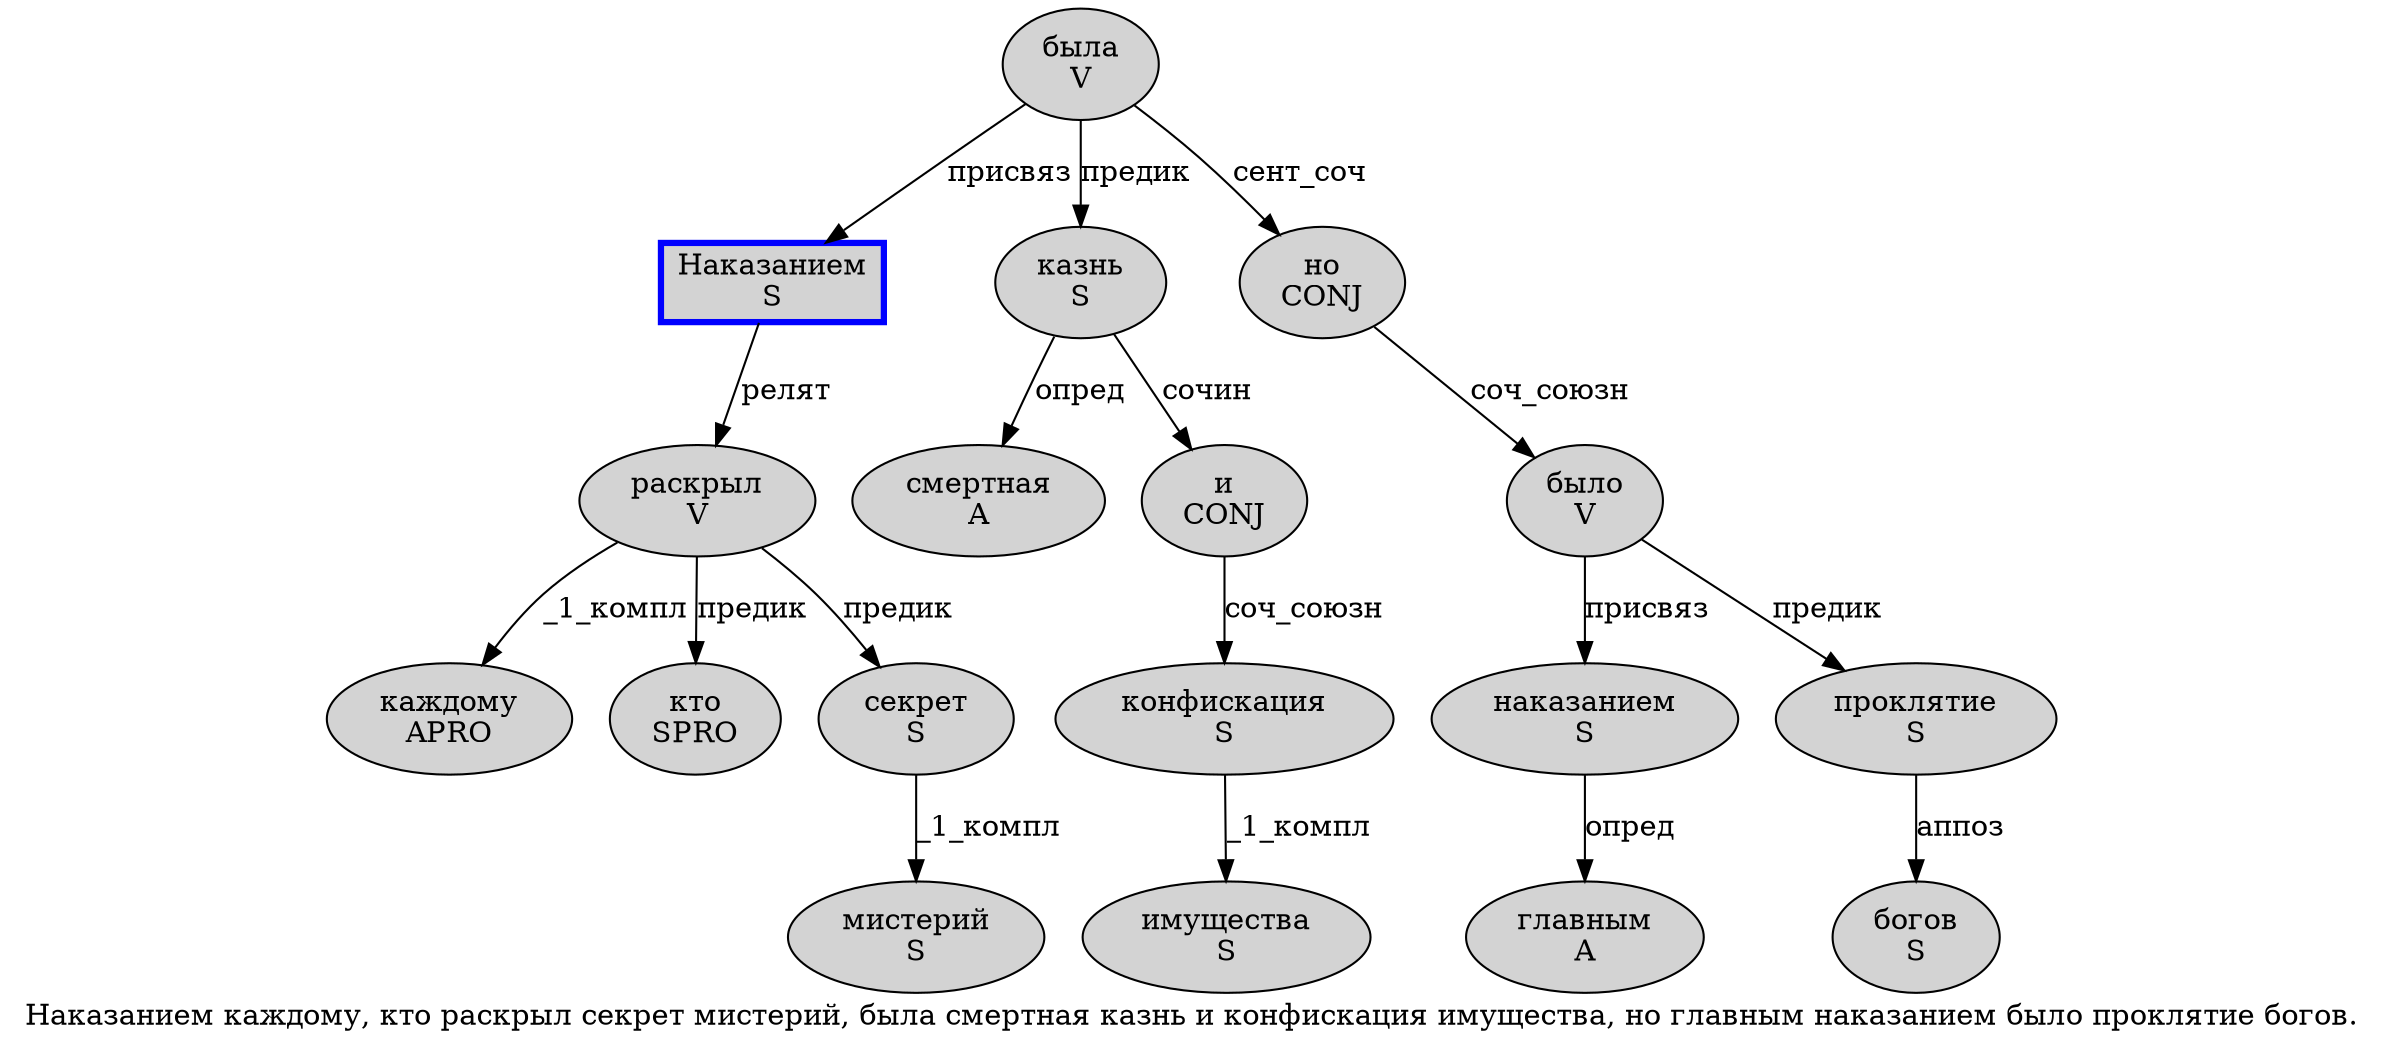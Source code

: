digraph SENTENCE_1072 {
	graph [label="Наказанием каждому, кто раскрыл секрет мистерий, была смертная казнь и конфискация имущества, но главным наказанием было проклятие богов."]
	node [style=filled]
		0 [label="Наказанием
S" color=blue fillcolor=lightgray penwidth=3 shape=box]
		1 [label="каждому
APRO" color="" fillcolor=lightgray penwidth=1 shape=ellipse]
		3 [label="кто
SPRO" color="" fillcolor=lightgray penwidth=1 shape=ellipse]
		4 [label="раскрыл
V" color="" fillcolor=lightgray penwidth=1 shape=ellipse]
		5 [label="секрет
S" color="" fillcolor=lightgray penwidth=1 shape=ellipse]
		6 [label="мистерий
S" color="" fillcolor=lightgray penwidth=1 shape=ellipse]
		8 [label="была
V" color="" fillcolor=lightgray penwidth=1 shape=ellipse]
		9 [label="смертная
A" color="" fillcolor=lightgray penwidth=1 shape=ellipse]
		10 [label="казнь
S" color="" fillcolor=lightgray penwidth=1 shape=ellipse]
		11 [label="и
CONJ" color="" fillcolor=lightgray penwidth=1 shape=ellipse]
		12 [label="конфискация
S" color="" fillcolor=lightgray penwidth=1 shape=ellipse]
		13 [label="имущества
S" color="" fillcolor=lightgray penwidth=1 shape=ellipse]
		15 [label="но
CONJ" color="" fillcolor=lightgray penwidth=1 shape=ellipse]
		16 [label="главным
A" color="" fillcolor=lightgray penwidth=1 shape=ellipse]
		17 [label="наказанием
S" color="" fillcolor=lightgray penwidth=1 shape=ellipse]
		18 [label="было
V" color="" fillcolor=lightgray penwidth=1 shape=ellipse]
		19 [label="проклятие
S" color="" fillcolor=lightgray penwidth=1 shape=ellipse]
		20 [label="богов
S" color="" fillcolor=lightgray penwidth=1 shape=ellipse]
			10 -> 9 [label="опред"]
			10 -> 11 [label="сочин"]
			18 -> 17 [label="присвяз"]
			18 -> 19 [label="предик"]
			15 -> 18 [label="соч_союзн"]
			17 -> 16 [label="опред"]
			5 -> 6 [label="_1_компл"]
			19 -> 20 [label="аппоз"]
			11 -> 12 [label="соч_союзн"]
			8 -> 0 [label="присвяз"]
			8 -> 10 [label="предик"]
			8 -> 15 [label="сент_соч"]
			0 -> 4 [label="релят"]
			12 -> 13 [label="_1_компл"]
			4 -> 1 [label="_1_компл"]
			4 -> 3 [label="предик"]
			4 -> 5 [label="предик"]
}